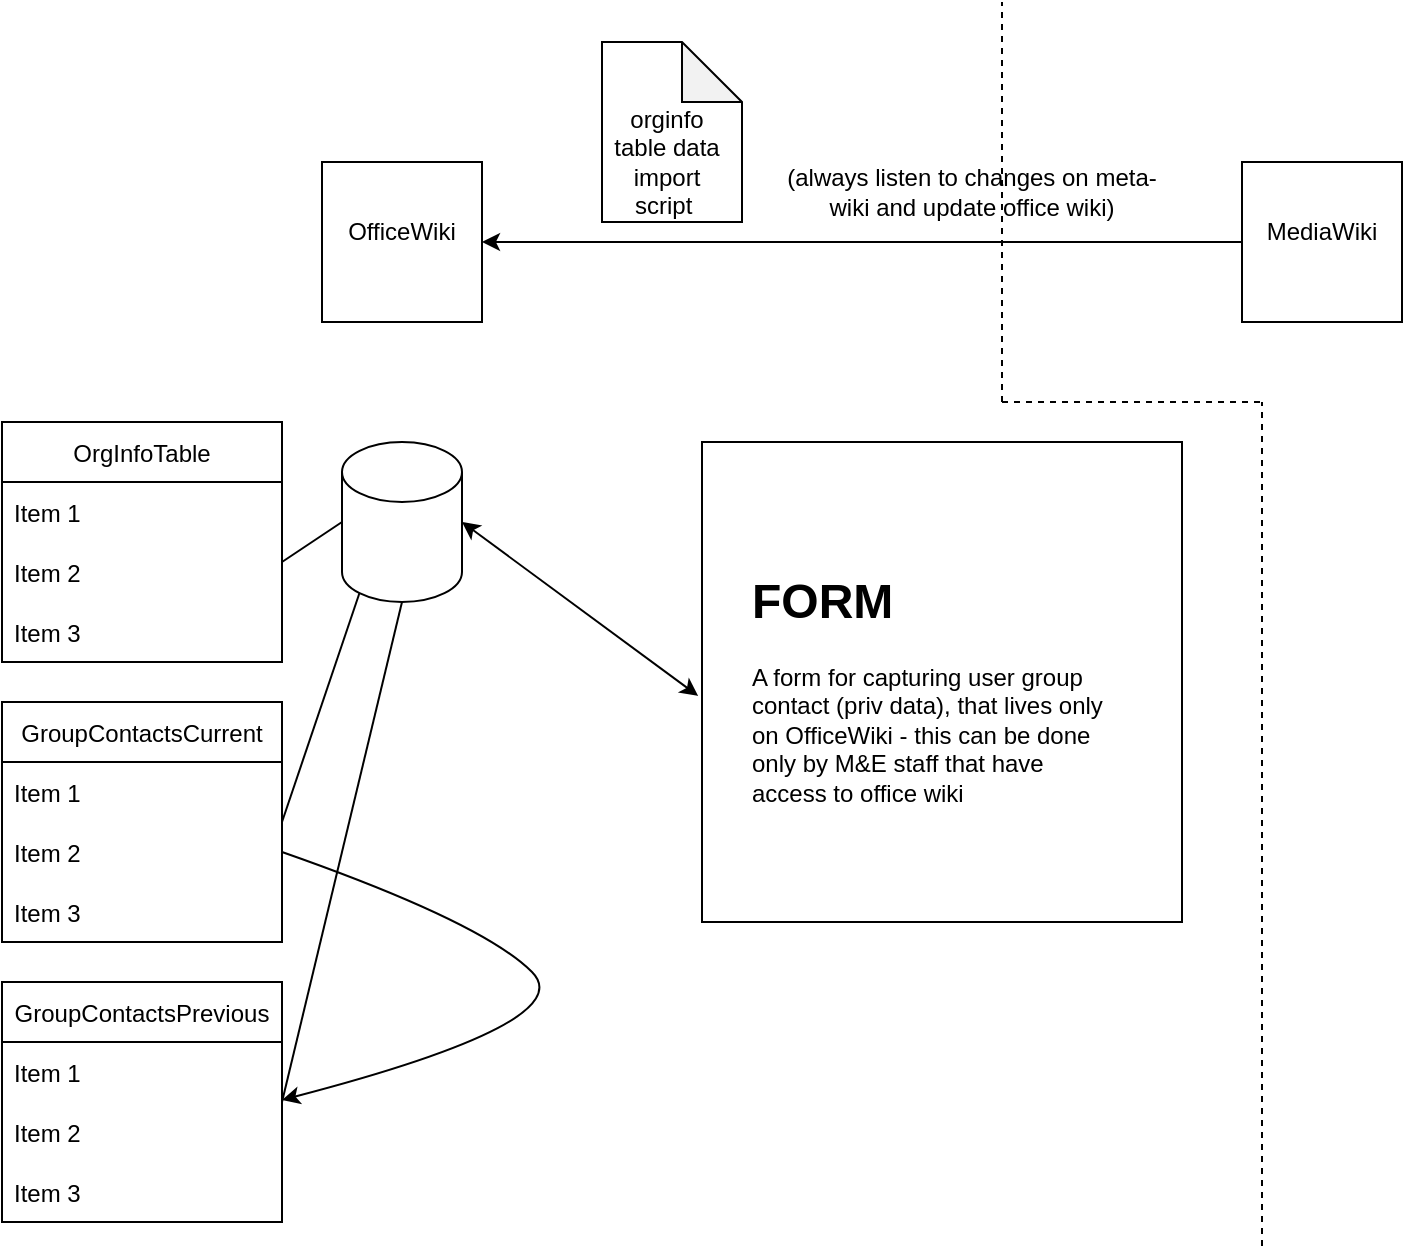 <mxfile version="20.0.3" type="device"><diagram id="uZB3HBTuYh2ahRR6FSin" name="Page-1"><mxGraphModel dx="1426" dy="794" grid="1" gridSize="10" guides="1" tooltips="1" connect="1" arrows="1" fold="1" page="1" pageScale="1" pageWidth="827" pageHeight="1169" math="0" shadow="0"><root><mxCell id="0"/><mxCell id="1" parent="0"/><mxCell id="mLfguB-VHF0SduL-4l3J-1" value="" style="whiteSpace=wrap;html=1;aspect=fixed;" vertex="1" parent="1"><mxGeometry x="170" y="80" width="80" height="80" as="geometry"/></mxCell><mxCell id="mLfguB-VHF0SduL-4l3J-2" value="" style="endArrow=classic;html=1;rounded=0;entryX=1;entryY=0.5;entryDx=0;entryDy=0;exitX=0;exitY=0.5;exitDx=0;exitDy=0;" edge="1" parent="1" source="mLfguB-VHF0SduL-4l3J-3" target="mLfguB-VHF0SduL-4l3J-1"><mxGeometry width="50" height="50" relative="1" as="geometry"><mxPoint x="350" y="145" as="sourcePoint"/><mxPoint x="400" y="95" as="targetPoint"/></mxGeometry></mxCell><mxCell id="mLfguB-VHF0SduL-4l3J-3" value="" style="whiteSpace=wrap;html=1;aspect=fixed;" vertex="1" parent="1"><mxGeometry x="630" y="80" width="80" height="80" as="geometry"/></mxCell><mxCell id="mLfguB-VHF0SduL-4l3J-5" value="" style="shape=note;whiteSpace=wrap;html=1;backgroundOutline=1;darkOpacity=0.05;" vertex="1" parent="1"><mxGeometry x="310" y="20" width="70" height="90" as="geometry"/></mxCell><mxCell id="mLfguB-VHF0SduL-4l3J-6" value="orginfo table data import script&amp;nbsp;" style="text;html=1;strokeColor=none;fillColor=none;align=center;verticalAlign=middle;whiteSpace=wrap;rounded=0;" vertex="1" parent="1"><mxGeometry x="310" y="80" width="65" as="geometry"/></mxCell><mxCell id="mLfguB-VHF0SduL-4l3J-7" value="OfficeWiki" style="text;html=1;strokeColor=none;fillColor=none;align=center;verticalAlign=middle;whiteSpace=wrap;rounded=0;" vertex="1" parent="1"><mxGeometry x="180" y="100" width="60" height="30" as="geometry"/></mxCell><mxCell id="mLfguB-VHF0SduL-4l3J-8" value="MediaWiki" style="text;html=1;strokeColor=none;fillColor=none;align=center;verticalAlign=middle;whiteSpace=wrap;rounded=0;" vertex="1" parent="1"><mxGeometry x="640" y="100" width="60" height="30" as="geometry"/></mxCell><mxCell id="mLfguB-VHF0SduL-4l3J-9" value="" style="shape=cylinder3;whiteSpace=wrap;html=1;boundedLbl=1;backgroundOutline=1;size=15;" vertex="1" parent="1"><mxGeometry x="180" y="220" width="60" height="80" as="geometry"/></mxCell><mxCell id="mLfguB-VHF0SduL-4l3J-10" value="OrgInfoTable" style="swimlane;fontStyle=0;childLayout=stackLayout;horizontal=1;startSize=30;horizontalStack=0;resizeParent=1;resizeParentMax=0;resizeLast=0;collapsible=1;marginBottom=0;" vertex="1" parent="1"><mxGeometry x="10" y="210" width="140" height="120" as="geometry"/></mxCell><mxCell id="mLfguB-VHF0SduL-4l3J-11" value="Item 1" style="text;strokeColor=none;fillColor=none;align=left;verticalAlign=middle;spacingLeft=4;spacingRight=4;overflow=hidden;points=[[0,0.5],[1,0.5]];portConstraint=eastwest;rotatable=0;" vertex="1" parent="mLfguB-VHF0SduL-4l3J-10"><mxGeometry y="30" width="140" height="30" as="geometry"/></mxCell><mxCell id="mLfguB-VHF0SduL-4l3J-12" value="Item 2" style="text;strokeColor=none;fillColor=none;align=left;verticalAlign=middle;spacingLeft=4;spacingRight=4;overflow=hidden;points=[[0,0.5],[1,0.5]];portConstraint=eastwest;rotatable=0;" vertex="1" parent="mLfguB-VHF0SduL-4l3J-10"><mxGeometry y="60" width="140" height="30" as="geometry"/></mxCell><mxCell id="mLfguB-VHF0SduL-4l3J-13" value="Item 3" style="text;strokeColor=none;fillColor=none;align=left;verticalAlign=middle;spacingLeft=4;spacingRight=4;overflow=hidden;points=[[0,0.5],[1,0.5]];portConstraint=eastwest;rotatable=0;" vertex="1" parent="mLfguB-VHF0SduL-4l3J-10"><mxGeometry y="90" width="140" height="30" as="geometry"/></mxCell><mxCell id="mLfguB-VHF0SduL-4l3J-14" value="GroupContactsCurrent" style="swimlane;fontStyle=0;childLayout=stackLayout;horizontal=1;startSize=30;horizontalStack=0;resizeParent=1;resizeParentMax=0;resizeLast=0;collapsible=1;marginBottom=0;" vertex="1" parent="1"><mxGeometry x="10" y="350" width="140" height="120" as="geometry"/></mxCell><mxCell id="mLfguB-VHF0SduL-4l3J-15" value="Item 1" style="text;strokeColor=none;fillColor=none;align=left;verticalAlign=middle;spacingLeft=4;spacingRight=4;overflow=hidden;points=[[0,0.5],[1,0.5]];portConstraint=eastwest;rotatable=0;" vertex="1" parent="mLfguB-VHF0SduL-4l3J-14"><mxGeometry y="30" width="140" height="30" as="geometry"/></mxCell><mxCell id="mLfguB-VHF0SduL-4l3J-16" value="Item 2" style="text;strokeColor=none;fillColor=none;align=left;verticalAlign=middle;spacingLeft=4;spacingRight=4;overflow=hidden;points=[[0,0.5],[1,0.5]];portConstraint=eastwest;rotatable=0;" vertex="1" parent="mLfguB-VHF0SduL-4l3J-14"><mxGeometry y="60" width="140" height="30" as="geometry"/></mxCell><mxCell id="mLfguB-VHF0SduL-4l3J-17" value="Item 3" style="text;strokeColor=none;fillColor=none;align=left;verticalAlign=middle;spacingLeft=4;spacingRight=4;overflow=hidden;points=[[0,0.5],[1,0.5]];portConstraint=eastwest;rotatable=0;" vertex="1" parent="mLfguB-VHF0SduL-4l3J-14"><mxGeometry y="90" width="140" height="30" as="geometry"/></mxCell><mxCell id="mLfguB-VHF0SduL-4l3J-18" value="GroupContactsPrevious" style="swimlane;fontStyle=0;childLayout=stackLayout;horizontal=1;startSize=30;horizontalStack=0;resizeParent=1;resizeParentMax=0;resizeLast=0;collapsible=1;marginBottom=0;" vertex="1" parent="1"><mxGeometry x="10" y="490" width="140" height="120" as="geometry"/></mxCell><mxCell id="mLfguB-VHF0SduL-4l3J-19" value="Item 1" style="text;strokeColor=none;fillColor=none;align=left;verticalAlign=middle;spacingLeft=4;spacingRight=4;overflow=hidden;points=[[0,0.5],[1,0.5]];portConstraint=eastwest;rotatable=0;" vertex="1" parent="mLfguB-VHF0SduL-4l3J-18"><mxGeometry y="30" width="140" height="30" as="geometry"/></mxCell><mxCell id="mLfguB-VHF0SduL-4l3J-20" value="Item 2" style="text;strokeColor=none;fillColor=none;align=left;verticalAlign=middle;spacingLeft=4;spacingRight=4;overflow=hidden;points=[[0,0.5],[1,0.5]];portConstraint=eastwest;rotatable=0;" vertex="1" parent="mLfguB-VHF0SduL-4l3J-18"><mxGeometry y="60" width="140" height="30" as="geometry"/></mxCell><mxCell id="mLfguB-VHF0SduL-4l3J-21" value="Item 3" style="text;strokeColor=none;fillColor=none;align=left;verticalAlign=middle;spacingLeft=4;spacingRight=4;overflow=hidden;points=[[0,0.5],[1,0.5]];portConstraint=eastwest;rotatable=0;" vertex="1" parent="mLfguB-VHF0SduL-4l3J-18"><mxGeometry y="90" width="140" height="30" as="geometry"/></mxCell><mxCell id="mLfguB-VHF0SduL-4l3J-25" value="" style="endArrow=none;html=1;rounded=0;entryX=0;entryY=0.5;entryDx=0;entryDy=0;entryPerimeter=0;" edge="1" parent="1" target="mLfguB-VHF0SduL-4l3J-9"><mxGeometry width="50" height="50" relative="1" as="geometry"><mxPoint x="150" y="280" as="sourcePoint"/><mxPoint x="200" y="230" as="targetPoint"/></mxGeometry></mxCell><mxCell id="mLfguB-VHF0SduL-4l3J-26" value="" style="endArrow=none;html=1;rounded=0;entryX=0.145;entryY=1;entryDx=0;entryDy=-4.35;entryPerimeter=0;" edge="1" parent="1" target="mLfguB-VHF0SduL-4l3J-9"><mxGeometry width="50" height="50" relative="1" as="geometry"><mxPoint x="150" y="410" as="sourcePoint"/><mxPoint x="200" y="360" as="targetPoint"/></mxGeometry></mxCell><mxCell id="mLfguB-VHF0SduL-4l3J-27" value="" style="endArrow=none;html=1;rounded=0;entryX=0.5;entryY=1;entryDx=0;entryDy=0;entryPerimeter=0;" edge="1" parent="1" target="mLfguB-VHF0SduL-4l3J-9"><mxGeometry width="50" height="50" relative="1" as="geometry"><mxPoint x="150" y="550" as="sourcePoint"/><mxPoint x="200" y="500" as="targetPoint"/></mxGeometry></mxCell><mxCell id="mLfguB-VHF0SduL-4l3J-28" value="" style="endArrow=classic;startArrow=classic;html=1;rounded=0;exitX=1;exitY=0.5;exitDx=0;exitDy=0;exitPerimeter=0;entryX=-0.008;entryY=0.529;entryDx=0;entryDy=0;entryPerimeter=0;" edge="1" parent="1" source="mLfguB-VHF0SduL-4l3J-9" target="mLfguB-VHF0SduL-4l3J-29"><mxGeometry width="50" height="50" relative="1" as="geometry"><mxPoint x="280" y="290" as="sourcePoint"/><mxPoint x="360" y="260" as="targetPoint"/></mxGeometry></mxCell><mxCell id="mLfguB-VHF0SduL-4l3J-29" value="" style="whiteSpace=wrap;html=1;aspect=fixed;" vertex="1" parent="1"><mxGeometry x="360" y="220" width="240" height="240" as="geometry"/></mxCell><mxCell id="mLfguB-VHF0SduL-4l3J-31" value="&lt;h1&gt;FORM&lt;/h1&gt;&lt;p&gt;A form for capturing user group contact (priv data), that lives only on OfficeWiki - this can be done only by M&amp;amp;E staff that have access to office wiki&lt;/p&gt;" style="text;html=1;strokeColor=none;fillColor=none;spacing=5;spacingTop=-20;whiteSpace=wrap;overflow=hidden;rounded=0;" vertex="1" parent="1"><mxGeometry x="380" y="280" width="190" height="120" as="geometry"/></mxCell><mxCell id="mLfguB-VHF0SduL-4l3J-33" value="" style="curved=1;endArrow=classic;html=1;rounded=0;exitX=1;exitY=0.5;exitDx=0;exitDy=0;entryX=1;entryY=-0.033;entryDx=0;entryDy=0;entryPerimeter=0;" edge="1" parent="1" source="mLfguB-VHF0SduL-4l3J-16" target="mLfguB-VHF0SduL-4l3J-20"><mxGeometry width="50" height="50" relative="1" as="geometry"><mxPoint x="200" y="460" as="sourcePoint"/><mxPoint x="250" y="410" as="targetPoint"/><Array as="points"><mxPoint x="250" y="460"/><mxPoint x="300" y="510"/></Array></mxGeometry></mxCell><mxCell id="mLfguB-VHF0SduL-4l3J-36" value="" style="endArrow=none;dashed=1;html=1;rounded=0;" edge="1" parent="1"><mxGeometry width="50" height="50" relative="1" as="geometry"><mxPoint x="510" y="200" as="sourcePoint"/><mxPoint x="510" as="targetPoint"/></mxGeometry></mxCell><mxCell id="mLfguB-VHF0SduL-4l3J-37" value="" style="endArrow=none;dashed=1;html=1;rounded=0;" edge="1" parent="1"><mxGeometry width="50" height="50" relative="1" as="geometry"><mxPoint x="510" y="200" as="sourcePoint"/><mxPoint x="640" y="200" as="targetPoint"/></mxGeometry></mxCell><mxCell id="mLfguB-VHF0SduL-4l3J-38" value="" style="endArrow=none;dashed=1;html=1;rounded=0;" edge="1" parent="1"><mxGeometry width="50" height="50" relative="1" as="geometry"><mxPoint x="640" y="622" as="sourcePoint"/><mxPoint x="640" y="200" as="targetPoint"/></mxGeometry></mxCell><mxCell id="mLfguB-VHF0SduL-4l3J-39" value="(always listen to changes on meta-wiki and update office wiki)" style="text;html=1;strokeColor=none;fillColor=none;align=center;verticalAlign=middle;whiteSpace=wrap;rounded=0;" vertex="1" parent="1"><mxGeometry x="400" y="80" width="190" height="30" as="geometry"/></mxCell></root></mxGraphModel></diagram></mxfile>